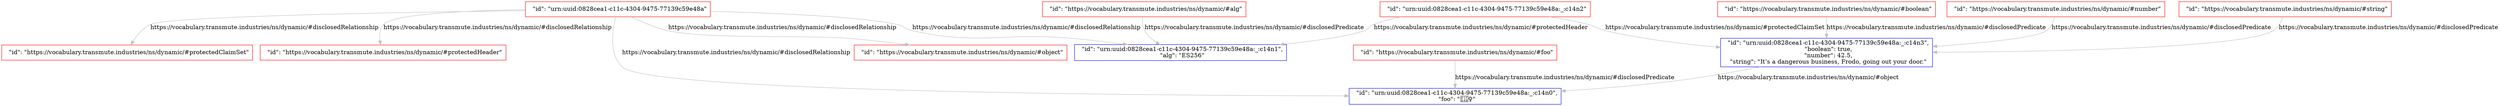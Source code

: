digraph {
  subgraph "A" {
    "https://vocabulary.transmute.industries/ns/dynamic/#alg" [
      shape = "rectangle";
      color = "red";
      label = "  \"id\": \"https://vocabulary.transmute.industries/ns/dynamic/#alg\"";
    ];
    "https://vocabulary.transmute.industries/ns/dynamic/#boolean" [
      shape = "rectangle";
      color = "red";
      label = "  \"id\": \"https://vocabulary.transmute.industries/ns/dynamic/#boolean\"";
    ];
    "https://vocabulary.transmute.industries/ns/dynamic/#foo" [
      shape = "rectangle";
      color = "red";
      label = "  \"id\": \"https://vocabulary.transmute.industries/ns/dynamic/#foo\"";
    ];
    "https://vocabulary.transmute.industries/ns/dynamic/#number" [
      shape = "rectangle";
      color = "red";
      label = "  \"id\": \"https://vocabulary.transmute.industries/ns/dynamic/#number\"";
    ];
    "https://vocabulary.transmute.industries/ns/dynamic/#object" [
      shape = "rectangle";
      color = "red";
      label = "  \"id\": \"https://vocabulary.transmute.industries/ns/dynamic/#object\"";
    ];
    "https://vocabulary.transmute.industries/ns/dynamic/#protectedClaimSet" [
      shape = "rectangle";
      color = "red";
      label = "  \"id\": \"https://vocabulary.transmute.industries/ns/dynamic/#protectedClaimSet\"";
    ];
    "https://vocabulary.transmute.industries/ns/dynamic/#protectedHeader" [
      shape = "rectangle";
      color = "red";
      label = "  \"id\": \"https://vocabulary.transmute.industries/ns/dynamic/#protectedHeader\"";
    ];
    "https://vocabulary.transmute.industries/ns/dynamic/#string" [
      shape = "rectangle";
      color = "red";
      label = "  \"id\": \"https://vocabulary.transmute.industries/ns/dynamic/#string\"";
    ];
    "urn:uuid:0828cea1-c11c-4304-9475-77139c59e48a" [
      shape = "rectangle";
      color = "red";
      label = "  \"id\": \"urn:uuid:0828cea1-c11c-4304-9475-77139c59e48a\"";
    ];
    "urn:uuid:0828cea1-c11c-4304-9475-77139c59e48a:_:c14n0" [
      shape = "rectangle";
      color = "blue";
      label = "  \"id\": \"urn:uuid:0828cea1-c11c-4304-9475-77139c59e48a:_:c14n0\",\n  \"foo\": \"🙋‍♀️\"";
    ];
    "urn:uuid:0828cea1-c11c-4304-9475-77139c59e48a:_:c14n1" [
      shape = "rectangle";
      color = "blue";
      label = "  \"id\": \"urn:uuid:0828cea1-c11c-4304-9475-77139c59e48a:_:c14n1\",\n  \"alg\": \"ES256\"";
    ];
    "urn:uuid:0828cea1-c11c-4304-9475-77139c59e48a:_:c14n2" [
      shape = "rectangle";
      color = "red";
      label = "  \"id\": \"urn:uuid:0828cea1-c11c-4304-9475-77139c59e48a:_:c14n2\"";
    ];
    "urn:uuid:0828cea1-c11c-4304-9475-77139c59e48a:_:c14n3" [
      shape = "rectangle";
      color = "blue";
      label = "  \"id\": \"urn:uuid:0828cea1-c11c-4304-9475-77139c59e48a:_:c14n3\",\n  \"boolean\": true,\n  \"number\": 42.5,\n  \"string\": \"It’s a dangerous business, Frodo, going out your door.\"";
    ];
    "https://vocabulary.transmute.industries/ns/dynamic/#alg" -> "urn:uuid:0828cea1-c11c-4304-9475-77139c59e48a:_:c14n1" [
      label = "https://vocabulary.transmute.industries/ns/dynamic/#disclosedPredicate";
      color = "gray";
    ];
    "https://vocabulary.transmute.industries/ns/dynamic/#boolean" -> "urn:uuid:0828cea1-c11c-4304-9475-77139c59e48a:_:c14n3" [
      label = "https://vocabulary.transmute.industries/ns/dynamic/#disclosedPredicate";
      color = "gray";
    ];
    "https://vocabulary.transmute.industries/ns/dynamic/#foo" -> "urn:uuid:0828cea1-c11c-4304-9475-77139c59e48a:_:c14n0" [
      label = "https://vocabulary.transmute.industries/ns/dynamic/#disclosedPredicate";
      color = "gray";
    ];
    "https://vocabulary.transmute.industries/ns/dynamic/#number" -> "urn:uuid:0828cea1-c11c-4304-9475-77139c59e48a:_:c14n3" [
      label = "https://vocabulary.transmute.industries/ns/dynamic/#disclosedPredicate";
      color = "gray";
    ];
    "https://vocabulary.transmute.industries/ns/dynamic/#string" -> "urn:uuid:0828cea1-c11c-4304-9475-77139c59e48a:_:c14n3" [
      label = "https://vocabulary.transmute.industries/ns/dynamic/#disclosedPredicate";
      color = "gray";
    ];
    "urn:uuid:0828cea1-c11c-4304-9475-77139c59e48a" -> "urn:uuid:0828cea1-c11c-4304-9475-77139c59e48a:_:c14n0" [
      label = "https://vocabulary.transmute.industries/ns/dynamic/#disclosedRelationship";
      color = "gray";
    ];
    "urn:uuid:0828cea1-c11c-4304-9475-77139c59e48a" -> "urn:uuid:0828cea1-c11c-4304-9475-77139c59e48a:_:c14n1" [
      label = "https://vocabulary.transmute.industries/ns/dynamic/#disclosedRelationship";
      color = "gray";
    ];
    "urn:uuid:0828cea1-c11c-4304-9475-77139c59e48a" -> "https://vocabulary.transmute.industries/ns/dynamic/#protectedClaimSet" [
      label = "https://vocabulary.transmute.industries/ns/dynamic/#disclosedRelationship";
      color = "gray";
    ];
    "urn:uuid:0828cea1-c11c-4304-9475-77139c59e48a" -> "https://vocabulary.transmute.industries/ns/dynamic/#protectedHeader" [
      label = "https://vocabulary.transmute.industries/ns/dynamic/#disclosedRelationship";
      color = "gray";
    ];
    "urn:uuid:0828cea1-c11c-4304-9475-77139c59e48a" -> "https://vocabulary.transmute.industries/ns/dynamic/#object" [
      label = "https://vocabulary.transmute.industries/ns/dynamic/#disclosedRelationship";
      color = "gray";
    ];
    "urn:uuid:0828cea1-c11c-4304-9475-77139c59e48a:_:c14n2" -> "urn:uuid:0828cea1-c11c-4304-9475-77139c59e48a:_:c14n3" [
      label = "https://vocabulary.transmute.industries/ns/dynamic/#protectedClaimSet";
      color = "gray";
    ];
    "urn:uuid:0828cea1-c11c-4304-9475-77139c59e48a:_:c14n2" -> "urn:uuid:0828cea1-c11c-4304-9475-77139c59e48a:_:c14n1" [
      label = "https://vocabulary.transmute.industries/ns/dynamic/#protectedHeader";
      color = "gray";
    ];
    "urn:uuid:0828cea1-c11c-4304-9475-77139c59e48a:_:c14n3" -> "urn:uuid:0828cea1-c11c-4304-9475-77139c59e48a:_:c14n0" [
      label = "https://vocabulary.transmute.industries/ns/dynamic/#object";
      color = "gray";
    ];
  }
}